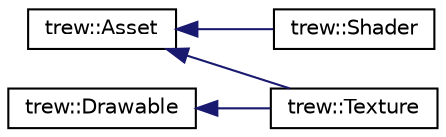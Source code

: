 digraph "Graphical Class Hierarchy"
{
 // LATEX_PDF_SIZE
  edge [fontname="Helvetica",fontsize="10",labelfontname="Helvetica",labelfontsize="10"];
  node [fontname="Helvetica",fontsize="10",shape=record];
  rankdir="LR";
  Node17 [label="trew::Asset",height=0.2,width=0.4,color="black", fillcolor="white", style="filled",URL="$classtrew_1_1_asset.html",tooltip=" "];
  Node17 -> Node18 [dir="back",color="midnightblue",fontsize="10",style="solid",fontname="Helvetica"];
  Node18 [label="trew::Shader",height=0.2,width=0.4,color="black", fillcolor="white", style="filled",URL="$classtrew_1_1_shader.html",tooltip=" "];
  Node17 -> Node1 [dir="back",color="midnightblue",fontsize="10",style="solid",fontname="Helvetica"];
  Node1 [label="trew::Texture",height=0.2,width=0.4,color="black", fillcolor="white", style="filled",URL="$classtrew_1_1_texture.html",tooltip=" "];
  Node0 [label="trew::Drawable",height=0.2,width=0.4,color="black", fillcolor="white", style="filled",URL="$classtrew_1_1_drawable.html",tooltip=" "];
  Node0 -> Node1 [dir="back",color="midnightblue",fontsize="10",style="solid",fontname="Helvetica"];
}
